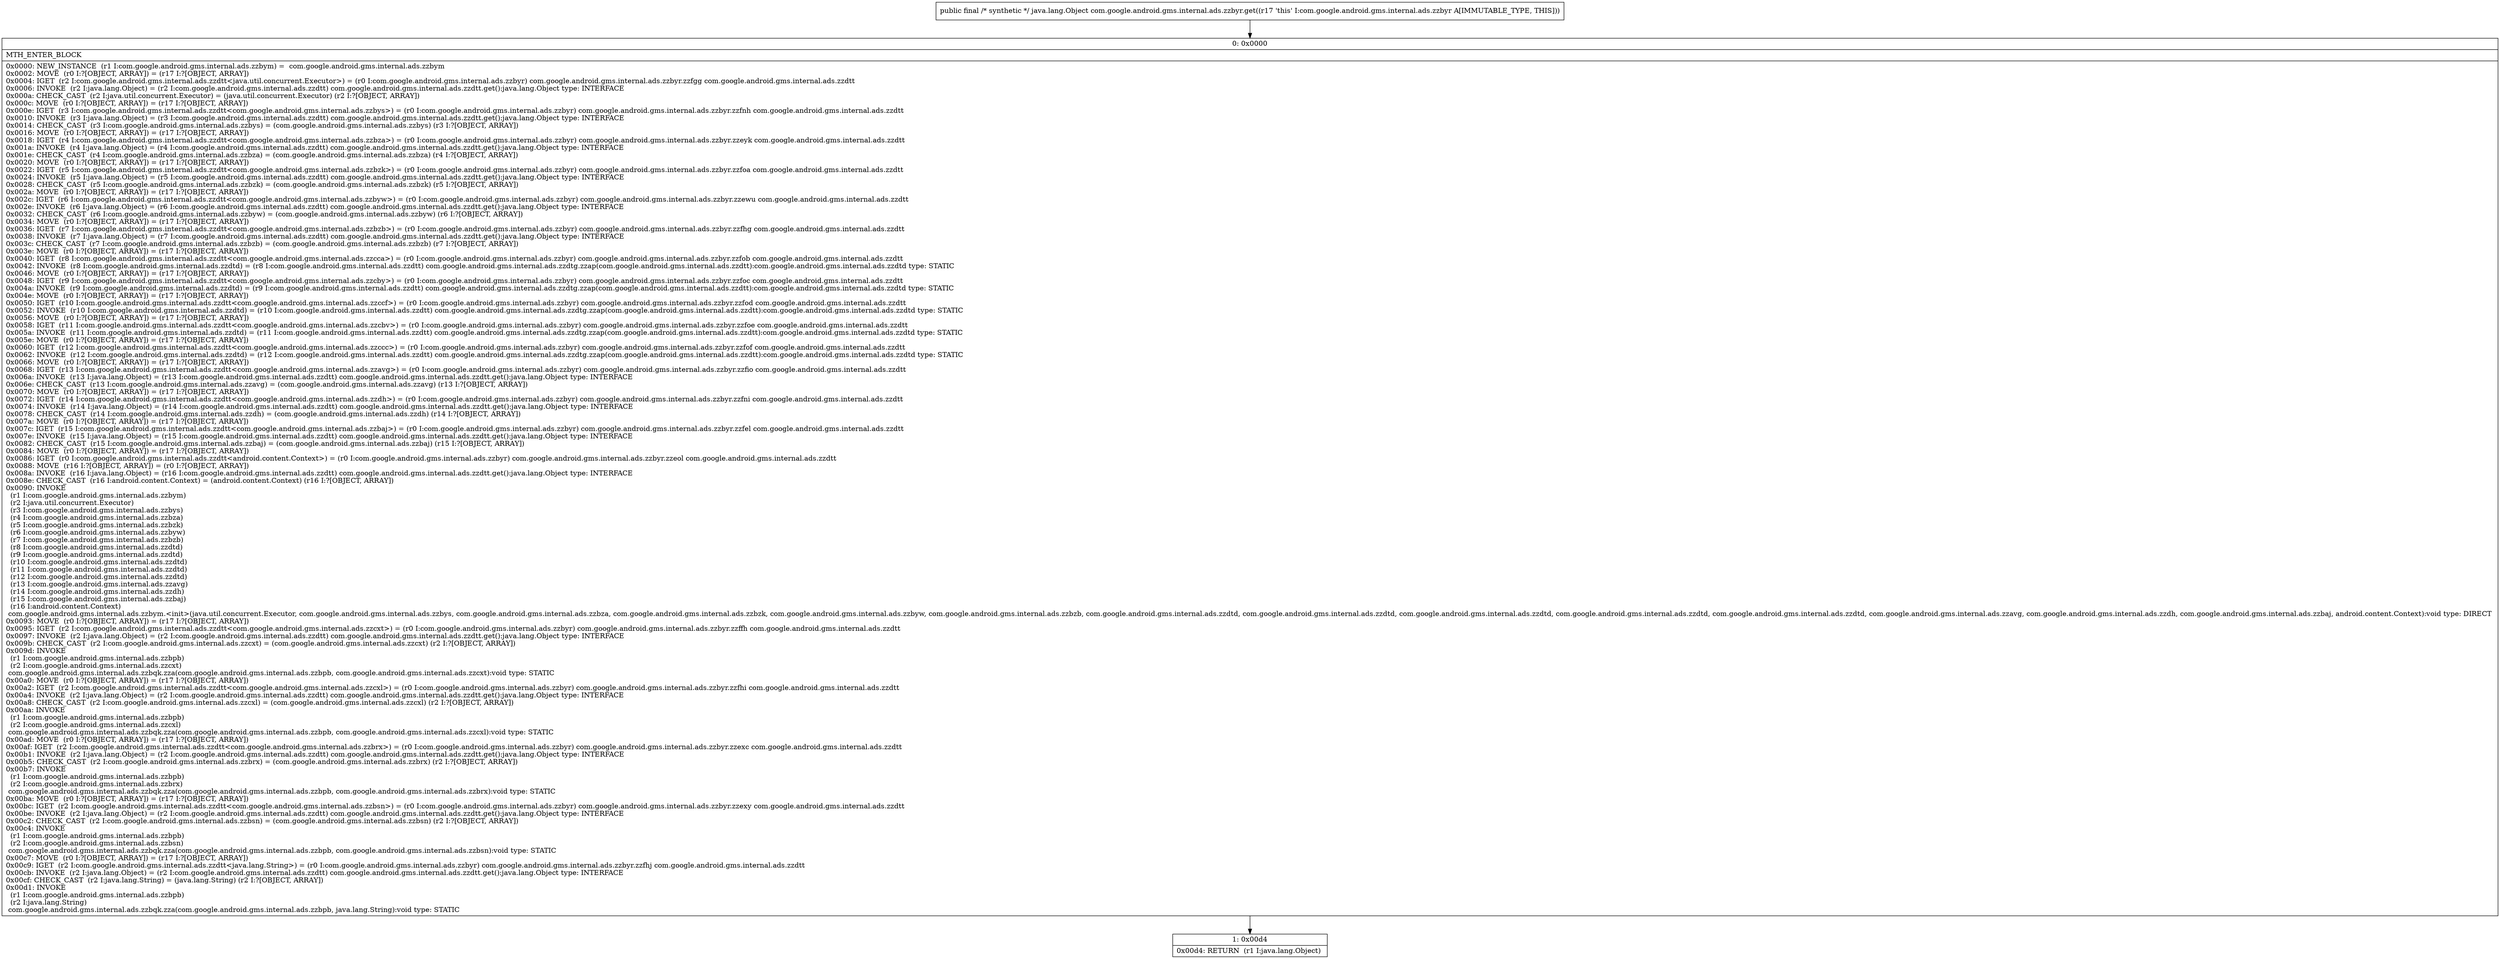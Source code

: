 digraph "CFG forcom.google.android.gms.internal.ads.zzbyr.get()Ljava\/lang\/Object;" {
Node_0 [shape=record,label="{0\:\ 0x0000|MTH_ENTER_BLOCK\l|0x0000: NEW_INSTANCE  (r1 I:com.google.android.gms.internal.ads.zzbym) =  com.google.android.gms.internal.ads.zzbym \l0x0002: MOVE  (r0 I:?[OBJECT, ARRAY]) = (r17 I:?[OBJECT, ARRAY]) \l0x0004: IGET  (r2 I:com.google.android.gms.internal.ads.zzdtt\<java.util.concurrent.Executor\>) = (r0 I:com.google.android.gms.internal.ads.zzbyr) com.google.android.gms.internal.ads.zzbyr.zzfgg com.google.android.gms.internal.ads.zzdtt \l0x0006: INVOKE  (r2 I:java.lang.Object) = (r2 I:com.google.android.gms.internal.ads.zzdtt) com.google.android.gms.internal.ads.zzdtt.get():java.lang.Object type: INTERFACE \l0x000a: CHECK_CAST  (r2 I:java.util.concurrent.Executor) = (java.util.concurrent.Executor) (r2 I:?[OBJECT, ARRAY]) \l0x000c: MOVE  (r0 I:?[OBJECT, ARRAY]) = (r17 I:?[OBJECT, ARRAY]) \l0x000e: IGET  (r3 I:com.google.android.gms.internal.ads.zzdtt\<com.google.android.gms.internal.ads.zzbys\>) = (r0 I:com.google.android.gms.internal.ads.zzbyr) com.google.android.gms.internal.ads.zzbyr.zzfnh com.google.android.gms.internal.ads.zzdtt \l0x0010: INVOKE  (r3 I:java.lang.Object) = (r3 I:com.google.android.gms.internal.ads.zzdtt) com.google.android.gms.internal.ads.zzdtt.get():java.lang.Object type: INTERFACE \l0x0014: CHECK_CAST  (r3 I:com.google.android.gms.internal.ads.zzbys) = (com.google.android.gms.internal.ads.zzbys) (r3 I:?[OBJECT, ARRAY]) \l0x0016: MOVE  (r0 I:?[OBJECT, ARRAY]) = (r17 I:?[OBJECT, ARRAY]) \l0x0018: IGET  (r4 I:com.google.android.gms.internal.ads.zzdtt\<com.google.android.gms.internal.ads.zzbza\>) = (r0 I:com.google.android.gms.internal.ads.zzbyr) com.google.android.gms.internal.ads.zzbyr.zzeyk com.google.android.gms.internal.ads.zzdtt \l0x001a: INVOKE  (r4 I:java.lang.Object) = (r4 I:com.google.android.gms.internal.ads.zzdtt) com.google.android.gms.internal.ads.zzdtt.get():java.lang.Object type: INTERFACE \l0x001e: CHECK_CAST  (r4 I:com.google.android.gms.internal.ads.zzbza) = (com.google.android.gms.internal.ads.zzbza) (r4 I:?[OBJECT, ARRAY]) \l0x0020: MOVE  (r0 I:?[OBJECT, ARRAY]) = (r17 I:?[OBJECT, ARRAY]) \l0x0022: IGET  (r5 I:com.google.android.gms.internal.ads.zzdtt\<com.google.android.gms.internal.ads.zzbzk\>) = (r0 I:com.google.android.gms.internal.ads.zzbyr) com.google.android.gms.internal.ads.zzbyr.zzfoa com.google.android.gms.internal.ads.zzdtt \l0x0024: INVOKE  (r5 I:java.lang.Object) = (r5 I:com.google.android.gms.internal.ads.zzdtt) com.google.android.gms.internal.ads.zzdtt.get():java.lang.Object type: INTERFACE \l0x0028: CHECK_CAST  (r5 I:com.google.android.gms.internal.ads.zzbzk) = (com.google.android.gms.internal.ads.zzbzk) (r5 I:?[OBJECT, ARRAY]) \l0x002a: MOVE  (r0 I:?[OBJECT, ARRAY]) = (r17 I:?[OBJECT, ARRAY]) \l0x002c: IGET  (r6 I:com.google.android.gms.internal.ads.zzdtt\<com.google.android.gms.internal.ads.zzbyw\>) = (r0 I:com.google.android.gms.internal.ads.zzbyr) com.google.android.gms.internal.ads.zzbyr.zzewu com.google.android.gms.internal.ads.zzdtt \l0x002e: INVOKE  (r6 I:java.lang.Object) = (r6 I:com.google.android.gms.internal.ads.zzdtt) com.google.android.gms.internal.ads.zzdtt.get():java.lang.Object type: INTERFACE \l0x0032: CHECK_CAST  (r6 I:com.google.android.gms.internal.ads.zzbyw) = (com.google.android.gms.internal.ads.zzbyw) (r6 I:?[OBJECT, ARRAY]) \l0x0034: MOVE  (r0 I:?[OBJECT, ARRAY]) = (r17 I:?[OBJECT, ARRAY]) \l0x0036: IGET  (r7 I:com.google.android.gms.internal.ads.zzdtt\<com.google.android.gms.internal.ads.zzbzb\>) = (r0 I:com.google.android.gms.internal.ads.zzbyr) com.google.android.gms.internal.ads.zzbyr.zzfhg com.google.android.gms.internal.ads.zzdtt \l0x0038: INVOKE  (r7 I:java.lang.Object) = (r7 I:com.google.android.gms.internal.ads.zzdtt) com.google.android.gms.internal.ads.zzdtt.get():java.lang.Object type: INTERFACE \l0x003c: CHECK_CAST  (r7 I:com.google.android.gms.internal.ads.zzbzb) = (com.google.android.gms.internal.ads.zzbzb) (r7 I:?[OBJECT, ARRAY]) \l0x003e: MOVE  (r0 I:?[OBJECT, ARRAY]) = (r17 I:?[OBJECT, ARRAY]) \l0x0040: IGET  (r8 I:com.google.android.gms.internal.ads.zzdtt\<com.google.android.gms.internal.ads.zzcca\>) = (r0 I:com.google.android.gms.internal.ads.zzbyr) com.google.android.gms.internal.ads.zzbyr.zzfob com.google.android.gms.internal.ads.zzdtt \l0x0042: INVOKE  (r8 I:com.google.android.gms.internal.ads.zzdtd) = (r8 I:com.google.android.gms.internal.ads.zzdtt) com.google.android.gms.internal.ads.zzdtg.zzap(com.google.android.gms.internal.ads.zzdtt):com.google.android.gms.internal.ads.zzdtd type: STATIC \l0x0046: MOVE  (r0 I:?[OBJECT, ARRAY]) = (r17 I:?[OBJECT, ARRAY]) \l0x0048: IGET  (r9 I:com.google.android.gms.internal.ads.zzdtt\<com.google.android.gms.internal.ads.zzcby\>) = (r0 I:com.google.android.gms.internal.ads.zzbyr) com.google.android.gms.internal.ads.zzbyr.zzfoc com.google.android.gms.internal.ads.zzdtt \l0x004a: INVOKE  (r9 I:com.google.android.gms.internal.ads.zzdtd) = (r9 I:com.google.android.gms.internal.ads.zzdtt) com.google.android.gms.internal.ads.zzdtg.zzap(com.google.android.gms.internal.ads.zzdtt):com.google.android.gms.internal.ads.zzdtd type: STATIC \l0x004e: MOVE  (r0 I:?[OBJECT, ARRAY]) = (r17 I:?[OBJECT, ARRAY]) \l0x0050: IGET  (r10 I:com.google.android.gms.internal.ads.zzdtt\<com.google.android.gms.internal.ads.zzccf\>) = (r0 I:com.google.android.gms.internal.ads.zzbyr) com.google.android.gms.internal.ads.zzbyr.zzfod com.google.android.gms.internal.ads.zzdtt \l0x0052: INVOKE  (r10 I:com.google.android.gms.internal.ads.zzdtd) = (r10 I:com.google.android.gms.internal.ads.zzdtt) com.google.android.gms.internal.ads.zzdtg.zzap(com.google.android.gms.internal.ads.zzdtt):com.google.android.gms.internal.ads.zzdtd type: STATIC \l0x0056: MOVE  (r0 I:?[OBJECT, ARRAY]) = (r17 I:?[OBJECT, ARRAY]) \l0x0058: IGET  (r11 I:com.google.android.gms.internal.ads.zzdtt\<com.google.android.gms.internal.ads.zzcbv\>) = (r0 I:com.google.android.gms.internal.ads.zzbyr) com.google.android.gms.internal.ads.zzbyr.zzfoe com.google.android.gms.internal.ads.zzdtt \l0x005a: INVOKE  (r11 I:com.google.android.gms.internal.ads.zzdtd) = (r11 I:com.google.android.gms.internal.ads.zzdtt) com.google.android.gms.internal.ads.zzdtg.zzap(com.google.android.gms.internal.ads.zzdtt):com.google.android.gms.internal.ads.zzdtd type: STATIC \l0x005e: MOVE  (r0 I:?[OBJECT, ARRAY]) = (r17 I:?[OBJECT, ARRAY]) \l0x0060: IGET  (r12 I:com.google.android.gms.internal.ads.zzdtt\<com.google.android.gms.internal.ads.zzccc\>) = (r0 I:com.google.android.gms.internal.ads.zzbyr) com.google.android.gms.internal.ads.zzbyr.zzfof com.google.android.gms.internal.ads.zzdtt \l0x0062: INVOKE  (r12 I:com.google.android.gms.internal.ads.zzdtd) = (r12 I:com.google.android.gms.internal.ads.zzdtt) com.google.android.gms.internal.ads.zzdtg.zzap(com.google.android.gms.internal.ads.zzdtt):com.google.android.gms.internal.ads.zzdtd type: STATIC \l0x0066: MOVE  (r0 I:?[OBJECT, ARRAY]) = (r17 I:?[OBJECT, ARRAY]) \l0x0068: IGET  (r13 I:com.google.android.gms.internal.ads.zzdtt\<com.google.android.gms.internal.ads.zzavg\>) = (r0 I:com.google.android.gms.internal.ads.zzbyr) com.google.android.gms.internal.ads.zzbyr.zzfio com.google.android.gms.internal.ads.zzdtt \l0x006a: INVOKE  (r13 I:java.lang.Object) = (r13 I:com.google.android.gms.internal.ads.zzdtt) com.google.android.gms.internal.ads.zzdtt.get():java.lang.Object type: INTERFACE \l0x006e: CHECK_CAST  (r13 I:com.google.android.gms.internal.ads.zzavg) = (com.google.android.gms.internal.ads.zzavg) (r13 I:?[OBJECT, ARRAY]) \l0x0070: MOVE  (r0 I:?[OBJECT, ARRAY]) = (r17 I:?[OBJECT, ARRAY]) \l0x0072: IGET  (r14 I:com.google.android.gms.internal.ads.zzdtt\<com.google.android.gms.internal.ads.zzdh\>) = (r0 I:com.google.android.gms.internal.ads.zzbyr) com.google.android.gms.internal.ads.zzbyr.zzfni com.google.android.gms.internal.ads.zzdtt \l0x0074: INVOKE  (r14 I:java.lang.Object) = (r14 I:com.google.android.gms.internal.ads.zzdtt) com.google.android.gms.internal.ads.zzdtt.get():java.lang.Object type: INTERFACE \l0x0078: CHECK_CAST  (r14 I:com.google.android.gms.internal.ads.zzdh) = (com.google.android.gms.internal.ads.zzdh) (r14 I:?[OBJECT, ARRAY]) \l0x007a: MOVE  (r0 I:?[OBJECT, ARRAY]) = (r17 I:?[OBJECT, ARRAY]) \l0x007c: IGET  (r15 I:com.google.android.gms.internal.ads.zzdtt\<com.google.android.gms.internal.ads.zzbaj\>) = (r0 I:com.google.android.gms.internal.ads.zzbyr) com.google.android.gms.internal.ads.zzbyr.zzfel com.google.android.gms.internal.ads.zzdtt \l0x007e: INVOKE  (r15 I:java.lang.Object) = (r15 I:com.google.android.gms.internal.ads.zzdtt) com.google.android.gms.internal.ads.zzdtt.get():java.lang.Object type: INTERFACE \l0x0082: CHECK_CAST  (r15 I:com.google.android.gms.internal.ads.zzbaj) = (com.google.android.gms.internal.ads.zzbaj) (r15 I:?[OBJECT, ARRAY]) \l0x0084: MOVE  (r0 I:?[OBJECT, ARRAY]) = (r17 I:?[OBJECT, ARRAY]) \l0x0086: IGET  (r0 I:com.google.android.gms.internal.ads.zzdtt\<android.content.Context\>) = (r0 I:com.google.android.gms.internal.ads.zzbyr) com.google.android.gms.internal.ads.zzbyr.zzeol com.google.android.gms.internal.ads.zzdtt \l0x0088: MOVE  (r16 I:?[OBJECT, ARRAY]) = (r0 I:?[OBJECT, ARRAY]) \l0x008a: INVOKE  (r16 I:java.lang.Object) = (r16 I:com.google.android.gms.internal.ads.zzdtt) com.google.android.gms.internal.ads.zzdtt.get():java.lang.Object type: INTERFACE \l0x008e: CHECK_CAST  (r16 I:android.content.Context) = (android.content.Context) (r16 I:?[OBJECT, ARRAY]) \l0x0090: INVOKE  \l  (r1 I:com.google.android.gms.internal.ads.zzbym)\l  (r2 I:java.util.concurrent.Executor)\l  (r3 I:com.google.android.gms.internal.ads.zzbys)\l  (r4 I:com.google.android.gms.internal.ads.zzbza)\l  (r5 I:com.google.android.gms.internal.ads.zzbzk)\l  (r6 I:com.google.android.gms.internal.ads.zzbyw)\l  (r7 I:com.google.android.gms.internal.ads.zzbzb)\l  (r8 I:com.google.android.gms.internal.ads.zzdtd)\l  (r9 I:com.google.android.gms.internal.ads.zzdtd)\l  (r10 I:com.google.android.gms.internal.ads.zzdtd)\l  (r11 I:com.google.android.gms.internal.ads.zzdtd)\l  (r12 I:com.google.android.gms.internal.ads.zzdtd)\l  (r13 I:com.google.android.gms.internal.ads.zzavg)\l  (r14 I:com.google.android.gms.internal.ads.zzdh)\l  (r15 I:com.google.android.gms.internal.ads.zzbaj)\l  (r16 I:android.content.Context)\l com.google.android.gms.internal.ads.zzbym.\<init\>(java.util.concurrent.Executor, com.google.android.gms.internal.ads.zzbys, com.google.android.gms.internal.ads.zzbza, com.google.android.gms.internal.ads.zzbzk, com.google.android.gms.internal.ads.zzbyw, com.google.android.gms.internal.ads.zzbzb, com.google.android.gms.internal.ads.zzdtd, com.google.android.gms.internal.ads.zzdtd, com.google.android.gms.internal.ads.zzdtd, com.google.android.gms.internal.ads.zzdtd, com.google.android.gms.internal.ads.zzdtd, com.google.android.gms.internal.ads.zzavg, com.google.android.gms.internal.ads.zzdh, com.google.android.gms.internal.ads.zzbaj, android.content.Context):void type: DIRECT \l0x0093: MOVE  (r0 I:?[OBJECT, ARRAY]) = (r17 I:?[OBJECT, ARRAY]) \l0x0095: IGET  (r2 I:com.google.android.gms.internal.ads.zzdtt\<com.google.android.gms.internal.ads.zzcxt\>) = (r0 I:com.google.android.gms.internal.ads.zzbyr) com.google.android.gms.internal.ads.zzbyr.zzffh com.google.android.gms.internal.ads.zzdtt \l0x0097: INVOKE  (r2 I:java.lang.Object) = (r2 I:com.google.android.gms.internal.ads.zzdtt) com.google.android.gms.internal.ads.zzdtt.get():java.lang.Object type: INTERFACE \l0x009b: CHECK_CAST  (r2 I:com.google.android.gms.internal.ads.zzcxt) = (com.google.android.gms.internal.ads.zzcxt) (r2 I:?[OBJECT, ARRAY]) \l0x009d: INVOKE  \l  (r1 I:com.google.android.gms.internal.ads.zzbpb)\l  (r2 I:com.google.android.gms.internal.ads.zzcxt)\l com.google.android.gms.internal.ads.zzbqk.zza(com.google.android.gms.internal.ads.zzbpb, com.google.android.gms.internal.ads.zzcxt):void type: STATIC \l0x00a0: MOVE  (r0 I:?[OBJECT, ARRAY]) = (r17 I:?[OBJECT, ARRAY]) \l0x00a2: IGET  (r2 I:com.google.android.gms.internal.ads.zzdtt\<com.google.android.gms.internal.ads.zzcxl\>) = (r0 I:com.google.android.gms.internal.ads.zzbyr) com.google.android.gms.internal.ads.zzbyr.zzfhi com.google.android.gms.internal.ads.zzdtt \l0x00a4: INVOKE  (r2 I:java.lang.Object) = (r2 I:com.google.android.gms.internal.ads.zzdtt) com.google.android.gms.internal.ads.zzdtt.get():java.lang.Object type: INTERFACE \l0x00a8: CHECK_CAST  (r2 I:com.google.android.gms.internal.ads.zzcxl) = (com.google.android.gms.internal.ads.zzcxl) (r2 I:?[OBJECT, ARRAY]) \l0x00aa: INVOKE  \l  (r1 I:com.google.android.gms.internal.ads.zzbpb)\l  (r2 I:com.google.android.gms.internal.ads.zzcxl)\l com.google.android.gms.internal.ads.zzbqk.zza(com.google.android.gms.internal.ads.zzbpb, com.google.android.gms.internal.ads.zzcxl):void type: STATIC \l0x00ad: MOVE  (r0 I:?[OBJECT, ARRAY]) = (r17 I:?[OBJECT, ARRAY]) \l0x00af: IGET  (r2 I:com.google.android.gms.internal.ads.zzdtt\<com.google.android.gms.internal.ads.zzbrx\>) = (r0 I:com.google.android.gms.internal.ads.zzbyr) com.google.android.gms.internal.ads.zzbyr.zzexc com.google.android.gms.internal.ads.zzdtt \l0x00b1: INVOKE  (r2 I:java.lang.Object) = (r2 I:com.google.android.gms.internal.ads.zzdtt) com.google.android.gms.internal.ads.zzdtt.get():java.lang.Object type: INTERFACE \l0x00b5: CHECK_CAST  (r2 I:com.google.android.gms.internal.ads.zzbrx) = (com.google.android.gms.internal.ads.zzbrx) (r2 I:?[OBJECT, ARRAY]) \l0x00b7: INVOKE  \l  (r1 I:com.google.android.gms.internal.ads.zzbpb)\l  (r2 I:com.google.android.gms.internal.ads.zzbrx)\l com.google.android.gms.internal.ads.zzbqk.zza(com.google.android.gms.internal.ads.zzbpb, com.google.android.gms.internal.ads.zzbrx):void type: STATIC \l0x00ba: MOVE  (r0 I:?[OBJECT, ARRAY]) = (r17 I:?[OBJECT, ARRAY]) \l0x00bc: IGET  (r2 I:com.google.android.gms.internal.ads.zzdtt\<com.google.android.gms.internal.ads.zzbsn\>) = (r0 I:com.google.android.gms.internal.ads.zzbyr) com.google.android.gms.internal.ads.zzbyr.zzexy com.google.android.gms.internal.ads.zzdtt \l0x00be: INVOKE  (r2 I:java.lang.Object) = (r2 I:com.google.android.gms.internal.ads.zzdtt) com.google.android.gms.internal.ads.zzdtt.get():java.lang.Object type: INTERFACE \l0x00c2: CHECK_CAST  (r2 I:com.google.android.gms.internal.ads.zzbsn) = (com.google.android.gms.internal.ads.zzbsn) (r2 I:?[OBJECT, ARRAY]) \l0x00c4: INVOKE  \l  (r1 I:com.google.android.gms.internal.ads.zzbpb)\l  (r2 I:com.google.android.gms.internal.ads.zzbsn)\l com.google.android.gms.internal.ads.zzbqk.zza(com.google.android.gms.internal.ads.zzbpb, com.google.android.gms.internal.ads.zzbsn):void type: STATIC \l0x00c7: MOVE  (r0 I:?[OBJECT, ARRAY]) = (r17 I:?[OBJECT, ARRAY]) \l0x00c9: IGET  (r2 I:com.google.android.gms.internal.ads.zzdtt\<java.lang.String\>) = (r0 I:com.google.android.gms.internal.ads.zzbyr) com.google.android.gms.internal.ads.zzbyr.zzfhj com.google.android.gms.internal.ads.zzdtt \l0x00cb: INVOKE  (r2 I:java.lang.Object) = (r2 I:com.google.android.gms.internal.ads.zzdtt) com.google.android.gms.internal.ads.zzdtt.get():java.lang.Object type: INTERFACE \l0x00cf: CHECK_CAST  (r2 I:java.lang.String) = (java.lang.String) (r2 I:?[OBJECT, ARRAY]) \l0x00d1: INVOKE  \l  (r1 I:com.google.android.gms.internal.ads.zzbpb)\l  (r2 I:java.lang.String)\l com.google.android.gms.internal.ads.zzbqk.zza(com.google.android.gms.internal.ads.zzbpb, java.lang.String):void type: STATIC \l}"];
Node_1 [shape=record,label="{1\:\ 0x00d4|0x00d4: RETURN  (r1 I:java.lang.Object) \l}"];
MethodNode[shape=record,label="{public final \/* synthetic *\/ java.lang.Object com.google.android.gms.internal.ads.zzbyr.get((r17 'this' I:com.google.android.gms.internal.ads.zzbyr A[IMMUTABLE_TYPE, THIS])) }"];
MethodNode -> Node_0;
Node_0 -> Node_1;
}

